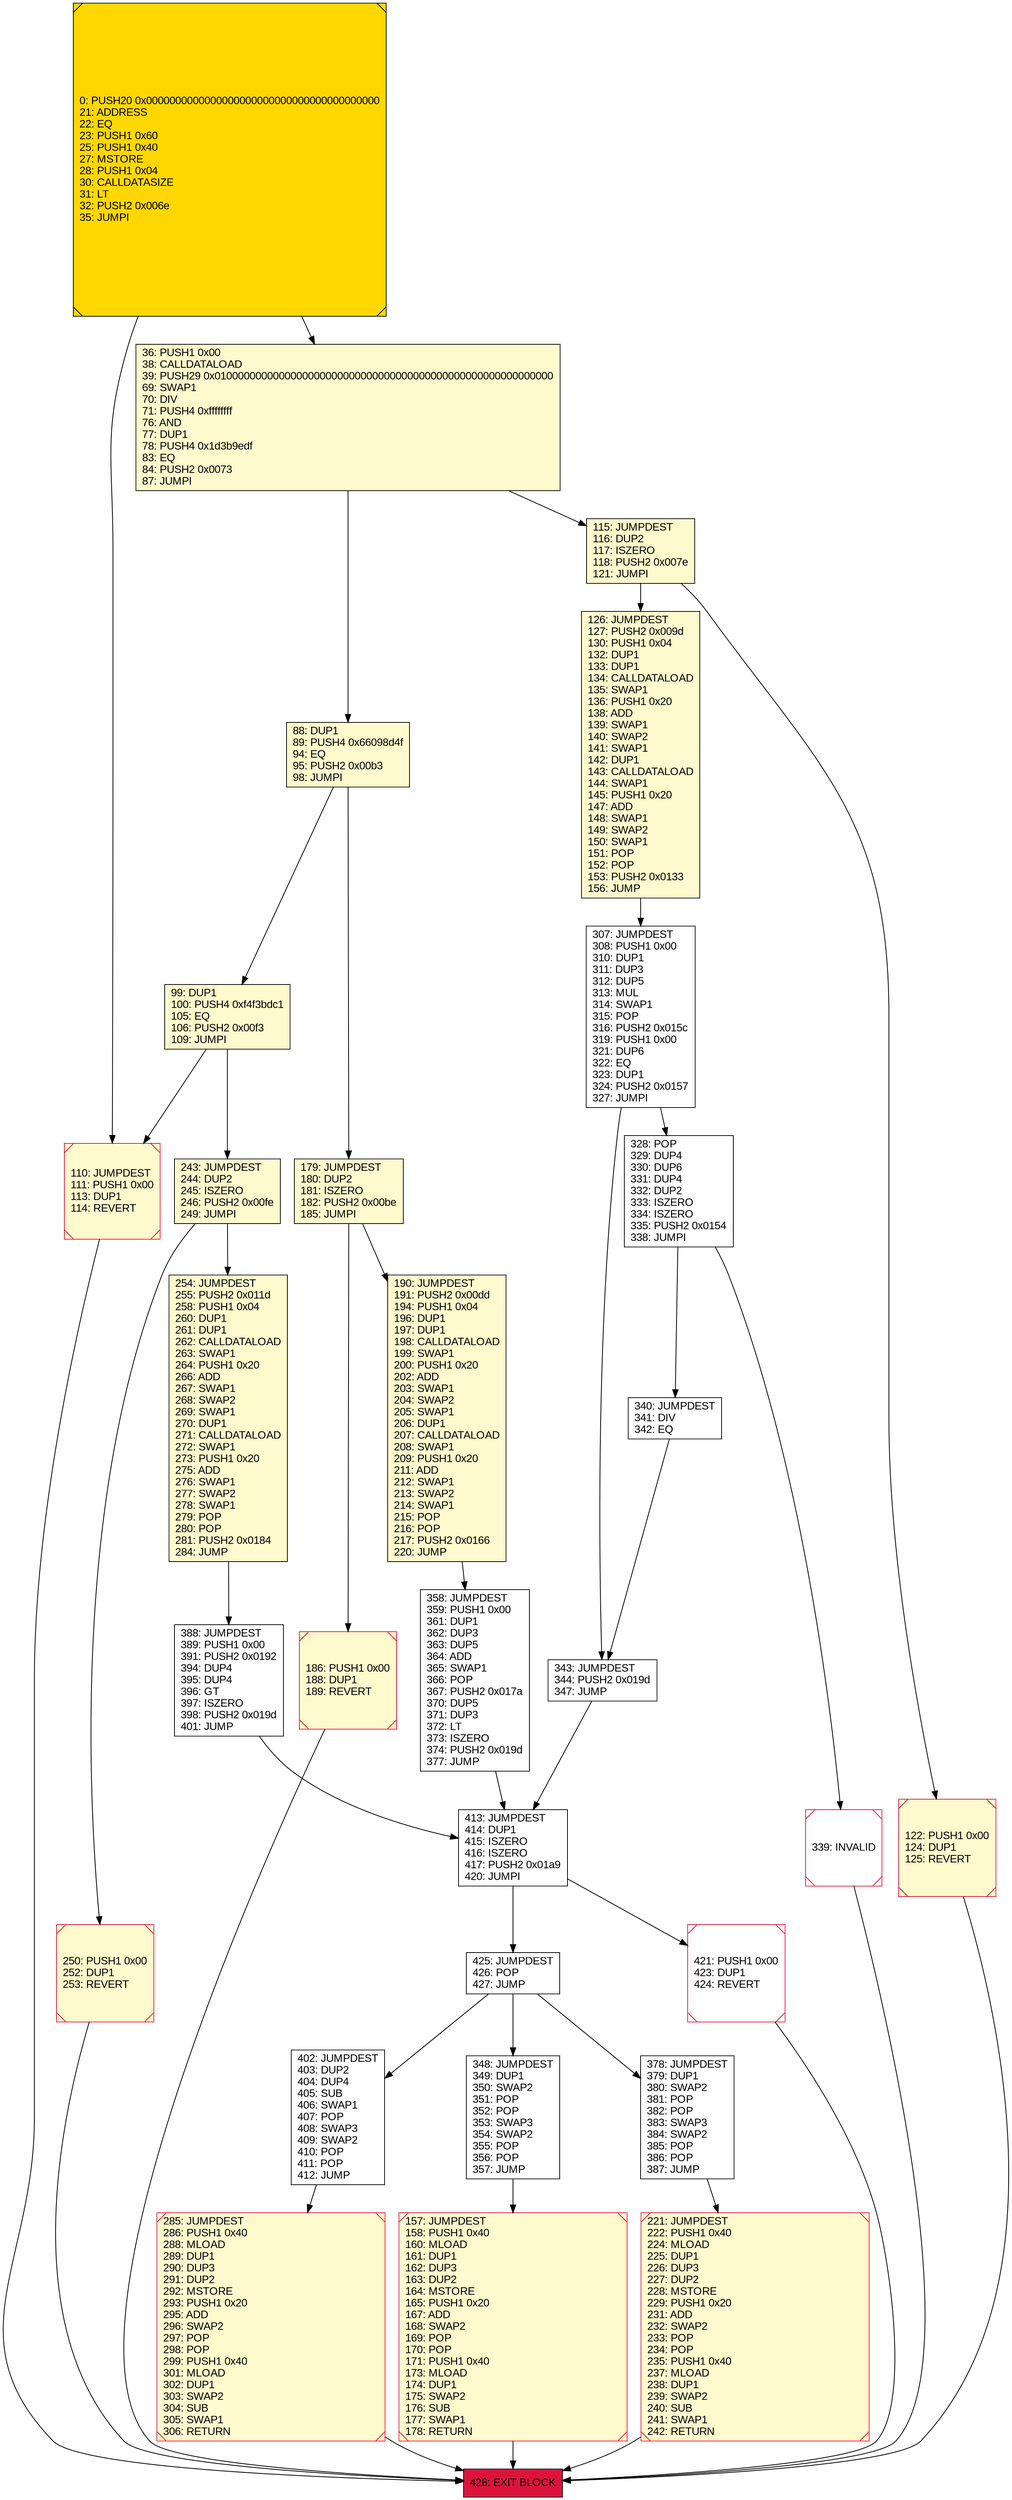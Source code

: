 digraph G {
bgcolor=transparent rankdir=UD;
node [shape=box style=filled color=black fillcolor=white fontname=arial fontcolor=black];
115 [label="115: JUMPDEST\l116: DUP2\l117: ISZERO\l118: PUSH2 0x007e\l121: JUMPI\l" fillcolor=lemonchiffon ];
179 [label="179: JUMPDEST\l180: DUP2\l181: ISZERO\l182: PUSH2 0x00be\l185: JUMPI\l" fillcolor=lemonchiffon ];
254 [label="254: JUMPDEST\l255: PUSH2 0x011d\l258: PUSH1 0x04\l260: DUP1\l261: DUP1\l262: CALLDATALOAD\l263: SWAP1\l264: PUSH1 0x20\l266: ADD\l267: SWAP1\l268: SWAP2\l269: SWAP1\l270: DUP1\l271: CALLDATALOAD\l272: SWAP1\l273: PUSH1 0x20\l275: ADD\l276: SWAP1\l277: SWAP2\l278: SWAP1\l279: POP\l280: POP\l281: PUSH2 0x0184\l284: JUMP\l" fillcolor=lemonchiffon ];
421 [label="421: PUSH1 0x00\l423: DUP1\l424: REVERT\l" shape=Msquare color=crimson ];
243 [label="243: JUMPDEST\l244: DUP2\l245: ISZERO\l246: PUSH2 0x00fe\l249: JUMPI\l" fillcolor=lemonchiffon ];
0 [label="0: PUSH20 0x0000000000000000000000000000000000000000\l21: ADDRESS\l22: EQ\l23: PUSH1 0x60\l25: PUSH1 0x40\l27: MSTORE\l28: PUSH1 0x04\l30: CALLDATASIZE\l31: LT\l32: PUSH2 0x006e\l35: JUMPI\l" fillcolor=lemonchiffon shape=Msquare fillcolor=gold ];
343 [label="343: JUMPDEST\l344: PUSH2 0x019d\l347: JUMP\l" ];
340 [label="340: JUMPDEST\l341: DIV\l342: EQ\l" ];
413 [label="413: JUMPDEST\l414: DUP1\l415: ISZERO\l416: ISZERO\l417: PUSH2 0x01a9\l420: JUMPI\l" ];
425 [label="425: JUMPDEST\l426: POP\l427: JUMP\l" ];
88 [label="88: DUP1\l89: PUSH4 0x66098d4f\l94: EQ\l95: PUSH2 0x00b3\l98: JUMPI\l" fillcolor=lemonchiffon ];
388 [label="388: JUMPDEST\l389: PUSH1 0x00\l391: PUSH2 0x0192\l394: DUP4\l395: DUP4\l396: GT\l397: ISZERO\l398: PUSH2 0x019d\l401: JUMP\l" ];
378 [label="378: JUMPDEST\l379: DUP1\l380: SWAP2\l381: POP\l382: POP\l383: SWAP3\l384: SWAP2\l385: POP\l386: POP\l387: JUMP\l" ];
122 [label="122: PUSH1 0x00\l124: DUP1\l125: REVERT\l" fillcolor=lemonchiffon shape=Msquare color=crimson ];
186 [label="186: PUSH1 0x00\l188: DUP1\l189: REVERT\l" fillcolor=lemonchiffon shape=Msquare color=crimson ];
250 [label="250: PUSH1 0x00\l252: DUP1\l253: REVERT\l" fillcolor=lemonchiffon shape=Msquare color=crimson ];
328 [label="328: POP\l329: DUP4\l330: DUP6\l331: DUP4\l332: DUP2\l333: ISZERO\l334: ISZERO\l335: PUSH2 0x0154\l338: JUMPI\l" ];
307 [label="307: JUMPDEST\l308: PUSH1 0x00\l310: DUP1\l311: DUP3\l312: DUP5\l313: MUL\l314: SWAP1\l315: POP\l316: PUSH2 0x015c\l319: PUSH1 0x00\l321: DUP6\l322: EQ\l323: DUP1\l324: PUSH2 0x0157\l327: JUMPI\l" ];
99 [label="99: DUP1\l100: PUSH4 0xf4f3bdc1\l105: EQ\l106: PUSH2 0x00f3\l109: JUMPI\l" fillcolor=lemonchiffon ];
110 [label="110: JUMPDEST\l111: PUSH1 0x00\l113: DUP1\l114: REVERT\l" fillcolor=lemonchiffon shape=Msquare color=crimson ];
402 [label="402: JUMPDEST\l403: DUP2\l404: DUP4\l405: SUB\l406: SWAP1\l407: POP\l408: SWAP3\l409: SWAP2\l410: POP\l411: POP\l412: JUMP\l" ];
428 [label="428: EXIT BLOCK\l" fillcolor=crimson ];
358 [label="358: JUMPDEST\l359: PUSH1 0x00\l361: DUP1\l362: DUP3\l363: DUP5\l364: ADD\l365: SWAP1\l366: POP\l367: PUSH2 0x017a\l370: DUP5\l371: DUP3\l372: LT\l373: ISZERO\l374: PUSH2 0x019d\l377: JUMP\l" ];
339 [label="339: INVALID\l" shape=Msquare color=crimson ];
157 [label="157: JUMPDEST\l158: PUSH1 0x40\l160: MLOAD\l161: DUP1\l162: DUP3\l163: DUP2\l164: MSTORE\l165: PUSH1 0x20\l167: ADD\l168: SWAP2\l169: POP\l170: POP\l171: PUSH1 0x40\l173: MLOAD\l174: DUP1\l175: SWAP2\l176: SUB\l177: SWAP1\l178: RETURN\l" fillcolor=lemonchiffon shape=Msquare color=crimson ];
221 [label="221: JUMPDEST\l222: PUSH1 0x40\l224: MLOAD\l225: DUP1\l226: DUP3\l227: DUP2\l228: MSTORE\l229: PUSH1 0x20\l231: ADD\l232: SWAP2\l233: POP\l234: POP\l235: PUSH1 0x40\l237: MLOAD\l238: DUP1\l239: SWAP2\l240: SUB\l241: SWAP1\l242: RETURN\l" fillcolor=lemonchiffon shape=Msquare color=crimson ];
285 [label="285: JUMPDEST\l286: PUSH1 0x40\l288: MLOAD\l289: DUP1\l290: DUP3\l291: DUP2\l292: MSTORE\l293: PUSH1 0x20\l295: ADD\l296: SWAP2\l297: POP\l298: POP\l299: PUSH1 0x40\l301: MLOAD\l302: DUP1\l303: SWAP2\l304: SUB\l305: SWAP1\l306: RETURN\l" fillcolor=lemonchiffon shape=Msquare color=crimson ];
348 [label="348: JUMPDEST\l349: DUP1\l350: SWAP2\l351: POP\l352: POP\l353: SWAP3\l354: SWAP2\l355: POP\l356: POP\l357: JUMP\l" ];
126 [label="126: JUMPDEST\l127: PUSH2 0x009d\l130: PUSH1 0x04\l132: DUP1\l133: DUP1\l134: CALLDATALOAD\l135: SWAP1\l136: PUSH1 0x20\l138: ADD\l139: SWAP1\l140: SWAP2\l141: SWAP1\l142: DUP1\l143: CALLDATALOAD\l144: SWAP1\l145: PUSH1 0x20\l147: ADD\l148: SWAP1\l149: SWAP2\l150: SWAP1\l151: POP\l152: POP\l153: PUSH2 0x0133\l156: JUMP\l" fillcolor=lemonchiffon ];
190 [label="190: JUMPDEST\l191: PUSH2 0x00dd\l194: PUSH1 0x04\l196: DUP1\l197: DUP1\l198: CALLDATALOAD\l199: SWAP1\l200: PUSH1 0x20\l202: ADD\l203: SWAP1\l204: SWAP2\l205: SWAP1\l206: DUP1\l207: CALLDATALOAD\l208: SWAP1\l209: PUSH1 0x20\l211: ADD\l212: SWAP1\l213: SWAP2\l214: SWAP1\l215: POP\l216: POP\l217: PUSH2 0x0166\l220: JUMP\l" fillcolor=lemonchiffon ];
36 [label="36: PUSH1 0x00\l38: CALLDATALOAD\l39: PUSH29 0x0100000000000000000000000000000000000000000000000000000000\l69: SWAP1\l70: DIV\l71: PUSH4 0xffffffff\l76: AND\l77: DUP1\l78: PUSH4 0x1d3b9edf\l83: EQ\l84: PUSH2 0x0073\l87: JUMPI\l" fillcolor=lemonchiffon ];
339 -> 428;
340 -> 343;
343 -> 413;
157 -> 428;
221 -> 428;
285 -> 428;
413 -> 425;
402 -> 285;
110 -> 428;
413 -> 421;
88 -> 179;
243 -> 254;
99 -> 110;
328 -> 340;
243 -> 250;
254 -> 388;
126 -> 307;
179 -> 186;
425 -> 378;
115 -> 122;
190 -> 358;
388 -> 413;
348 -> 157;
0 -> 110;
358 -> 413;
425 -> 402;
421 -> 428;
88 -> 99;
99 -> 243;
307 -> 343;
36 -> 88;
328 -> 339;
0 -> 36;
115 -> 126;
179 -> 190;
122 -> 428;
186 -> 428;
250 -> 428;
378 -> 221;
36 -> 115;
307 -> 328;
425 -> 348;
}